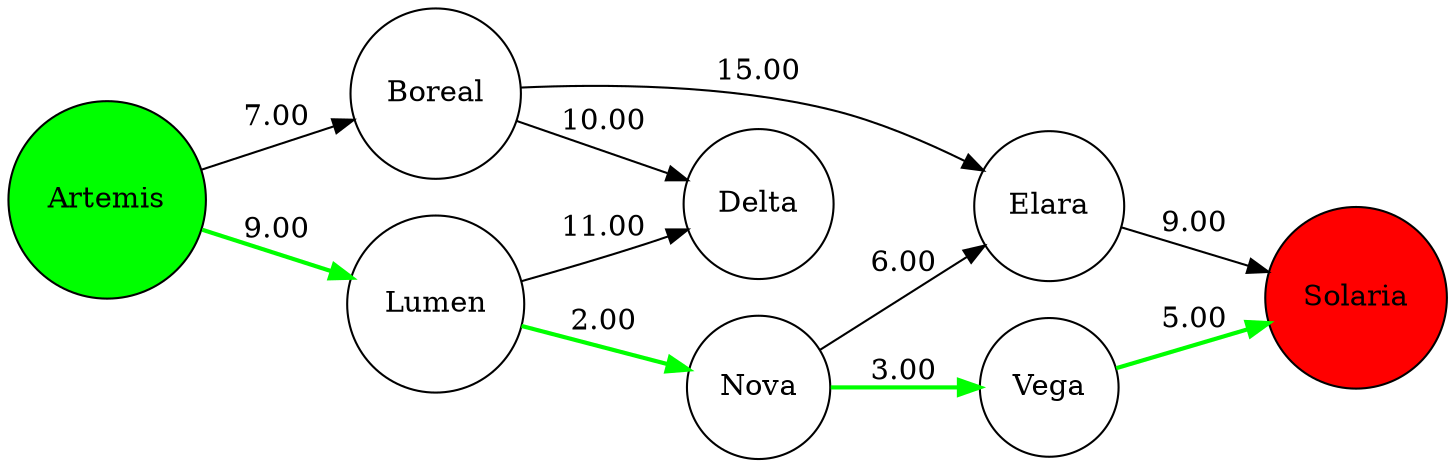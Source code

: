 digraph G {
  rankdir=LR;
  node [shape=circle];
  "Artemis" [style=filled, fillcolor=green];
  "Solaria" [style=filled, fillcolor=red];
  "Artemis" -> "Boreal" [label="7.00", style=solid, color=black];
  "Artemis" -> "Lumen" [label="9.00", style=bold, color=green];
  "Boreal" -> "Delta" [label="10.00", style=solid, color=black];
  "Boreal" -> "Elara" [label="15.00", style=solid, color=black];
  "Lumen" -> "Delta" [label="11.00", style=solid, color=black];
  "Lumen" -> "Nova" [label="2.00", style=bold, color=green];
  "Nova" -> "Elara" [label="6.00", style=solid, color=black];
  "Nova" -> "Vega" [label="3.00", style=bold, color=green];
  "Vega" -> "Solaria" [label="5.00", style=bold, color=green];
  "Elara" -> "Solaria" [label="9.00", style=solid, color=black];
}
